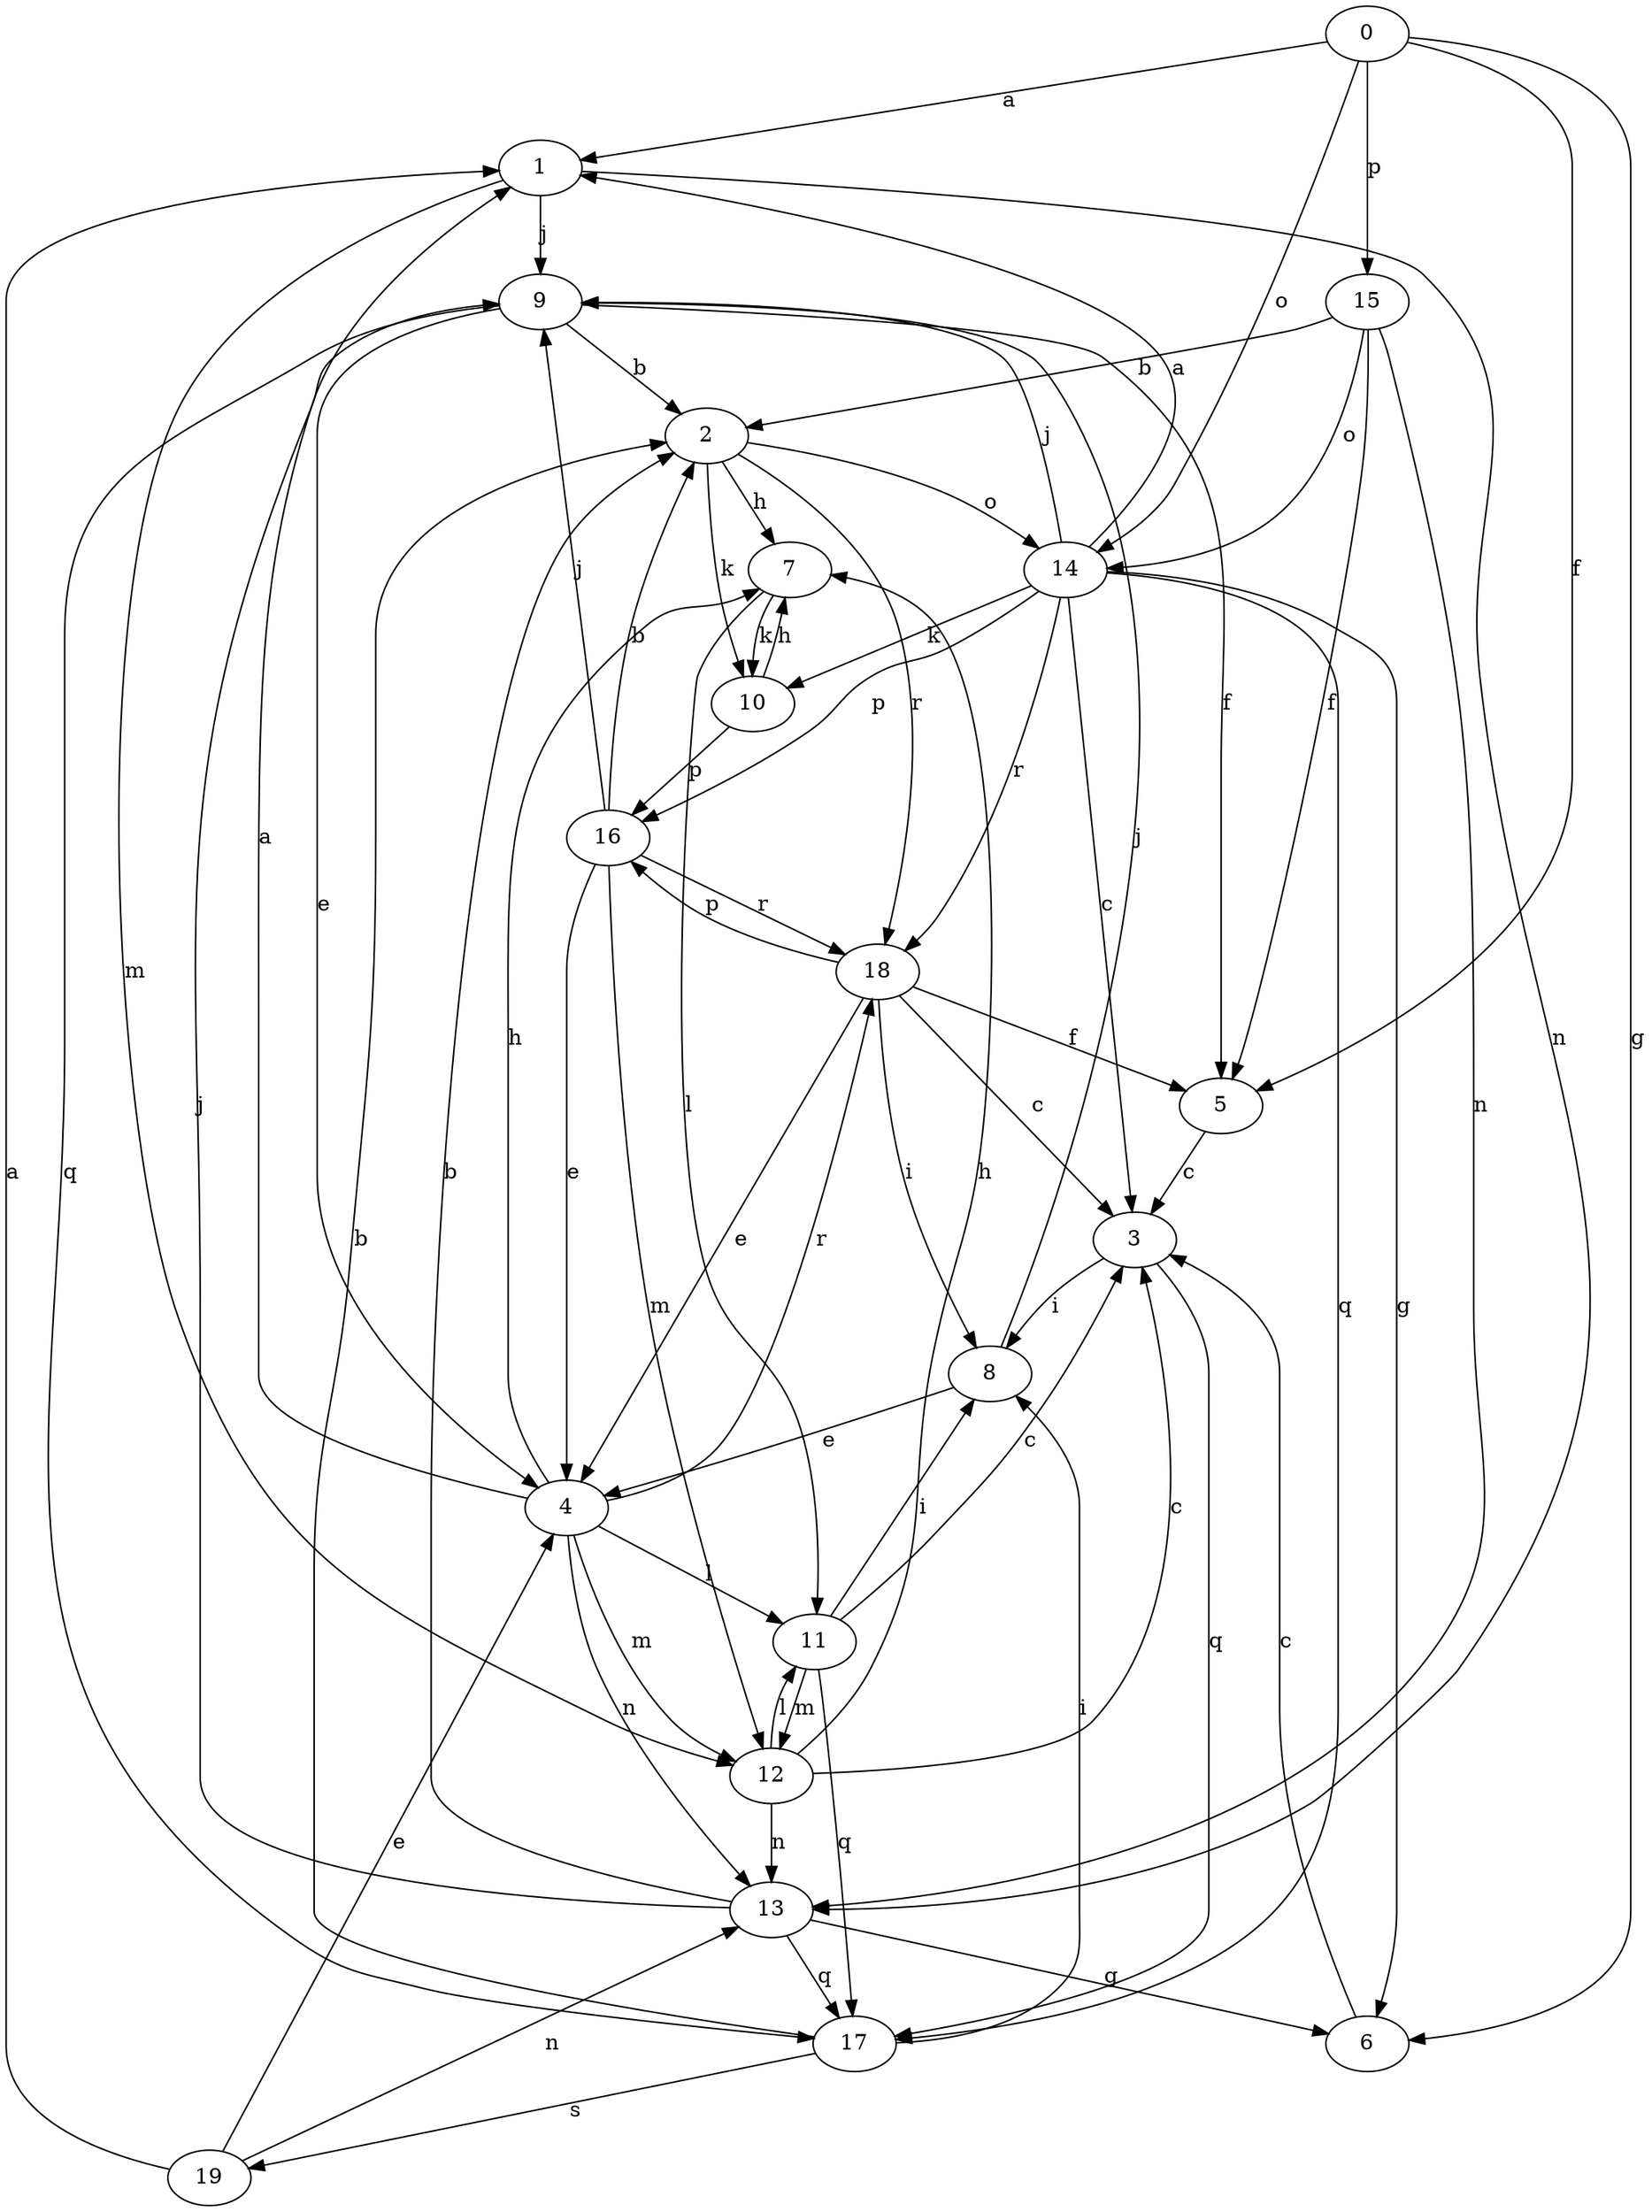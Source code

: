 strict digraph  {
0;
1;
2;
3;
4;
5;
6;
7;
8;
9;
10;
11;
12;
13;
14;
15;
16;
17;
18;
19;
0 -> 1  [label=a];
0 -> 5  [label=f];
0 -> 6  [label=g];
0 -> 14  [label=o];
0 -> 15  [label=p];
1 -> 9  [label=j];
1 -> 12  [label=m];
1 -> 13  [label=n];
2 -> 7  [label=h];
2 -> 10  [label=k];
2 -> 14  [label=o];
2 -> 18  [label=r];
3 -> 8  [label=i];
3 -> 17  [label=q];
4 -> 1  [label=a];
4 -> 7  [label=h];
4 -> 11  [label=l];
4 -> 12  [label=m];
4 -> 13  [label=n];
4 -> 18  [label=r];
5 -> 3  [label=c];
6 -> 3  [label=c];
7 -> 10  [label=k];
7 -> 11  [label=l];
8 -> 4  [label=e];
8 -> 9  [label=j];
9 -> 2  [label=b];
9 -> 4  [label=e];
9 -> 5  [label=f];
9 -> 17  [label=q];
10 -> 7  [label=h];
10 -> 16  [label=p];
11 -> 3  [label=c];
11 -> 8  [label=i];
11 -> 12  [label=m];
11 -> 17  [label=q];
12 -> 3  [label=c];
12 -> 7  [label=h];
12 -> 11  [label=l];
12 -> 13  [label=n];
13 -> 2  [label=b];
13 -> 6  [label=g];
13 -> 9  [label=j];
13 -> 17  [label=q];
14 -> 1  [label=a];
14 -> 3  [label=c];
14 -> 6  [label=g];
14 -> 9  [label=j];
14 -> 10  [label=k];
14 -> 16  [label=p];
14 -> 17  [label=q];
14 -> 18  [label=r];
15 -> 2  [label=b];
15 -> 5  [label=f];
15 -> 13  [label=n];
15 -> 14  [label=o];
16 -> 2  [label=b];
16 -> 4  [label=e];
16 -> 9  [label=j];
16 -> 12  [label=m];
16 -> 18  [label=r];
17 -> 2  [label=b];
17 -> 8  [label=i];
17 -> 19  [label=s];
18 -> 3  [label=c];
18 -> 4  [label=e];
18 -> 5  [label=f];
18 -> 8  [label=i];
18 -> 16  [label=p];
19 -> 1  [label=a];
19 -> 4  [label=e];
19 -> 13  [label=n];
}
